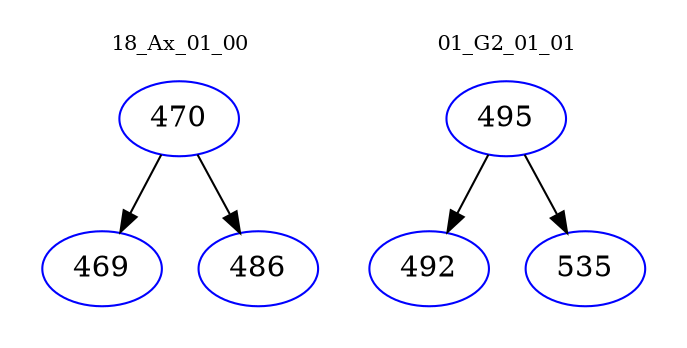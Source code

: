 digraph{
subgraph cluster_0 {
color = white
label = "18_Ax_01_00";
fontsize=10;
T0_470 [label="470", color="blue"]
T0_470 -> T0_469 [color="black"]
T0_469 [label="469", color="blue"]
T0_470 -> T0_486 [color="black"]
T0_486 [label="486", color="blue"]
}
subgraph cluster_1 {
color = white
label = "01_G2_01_01";
fontsize=10;
T1_495 [label="495", color="blue"]
T1_495 -> T1_492 [color="black"]
T1_492 [label="492", color="blue"]
T1_495 -> T1_535 [color="black"]
T1_535 [label="535", color="blue"]
}
}
